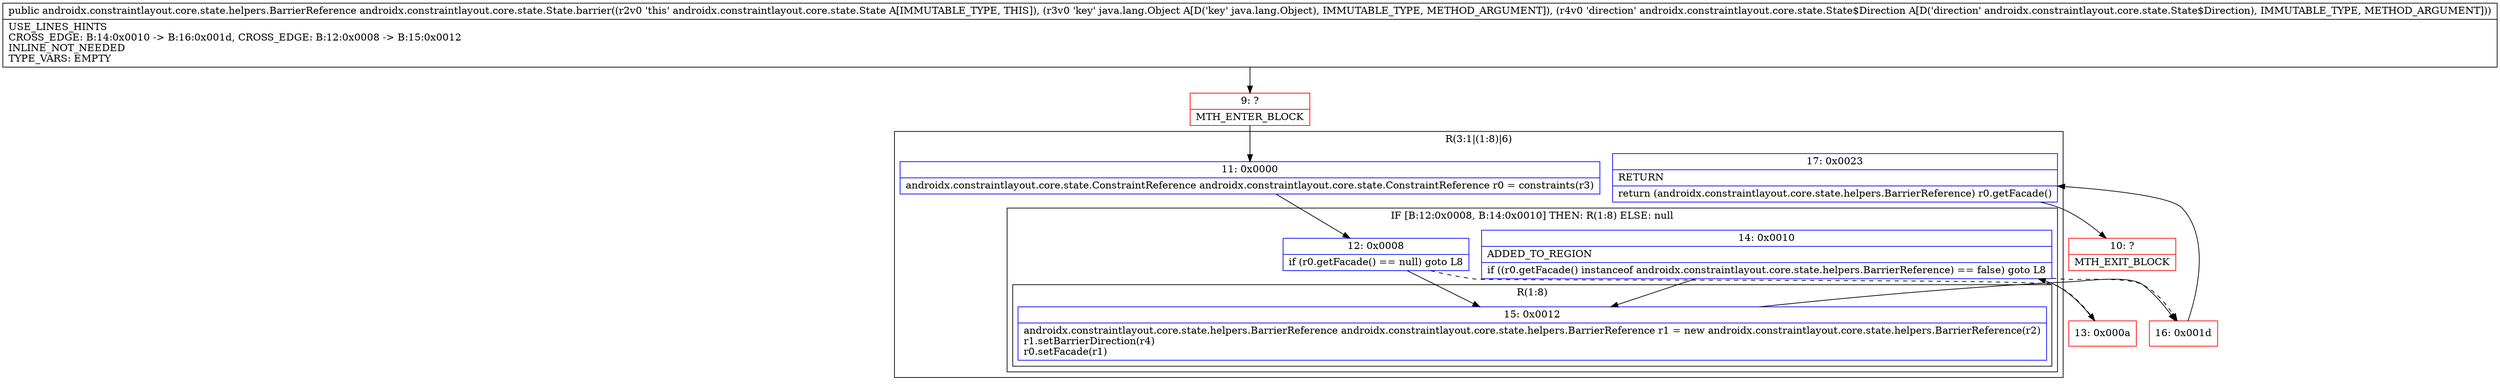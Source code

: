 digraph "CFG forandroidx.constraintlayout.core.state.State.barrier(Ljava\/lang\/Object;Landroidx\/constraintlayout\/core\/state\/State$Direction;)Landroidx\/constraintlayout\/core\/state\/helpers\/BarrierReference;" {
subgraph cluster_Region_1596685446 {
label = "R(3:1|(1:8)|6)";
node [shape=record,color=blue];
Node_11 [shape=record,label="{11\:\ 0x0000|androidx.constraintlayout.core.state.ConstraintReference androidx.constraintlayout.core.state.ConstraintReference r0 = constraints(r3)\l}"];
subgraph cluster_IfRegion_1066922655 {
label = "IF [B:12:0x0008, B:14:0x0010] THEN: R(1:8) ELSE: null";
node [shape=record,color=blue];
Node_12 [shape=record,label="{12\:\ 0x0008|if (r0.getFacade() == null) goto L8\l}"];
Node_14 [shape=record,label="{14\:\ 0x0010|ADDED_TO_REGION\l|if ((r0.getFacade() instanceof androidx.constraintlayout.core.state.helpers.BarrierReference) == false) goto L8\l}"];
subgraph cluster_Region_1800932679 {
label = "R(1:8)";
node [shape=record,color=blue];
Node_15 [shape=record,label="{15\:\ 0x0012|androidx.constraintlayout.core.state.helpers.BarrierReference androidx.constraintlayout.core.state.helpers.BarrierReference r1 = new androidx.constraintlayout.core.state.helpers.BarrierReference(r2)\lr1.setBarrierDirection(r4)\lr0.setFacade(r1)\l}"];
}
}
Node_17 [shape=record,label="{17\:\ 0x0023|RETURN\l|return (androidx.constraintlayout.core.state.helpers.BarrierReference) r0.getFacade()\l}"];
}
Node_9 [shape=record,color=red,label="{9\:\ ?|MTH_ENTER_BLOCK\l}"];
Node_13 [shape=record,color=red,label="{13\:\ 0x000a}"];
Node_16 [shape=record,color=red,label="{16\:\ 0x001d}"];
Node_10 [shape=record,color=red,label="{10\:\ ?|MTH_EXIT_BLOCK\l}"];
MethodNode[shape=record,label="{public androidx.constraintlayout.core.state.helpers.BarrierReference androidx.constraintlayout.core.state.State.barrier((r2v0 'this' androidx.constraintlayout.core.state.State A[IMMUTABLE_TYPE, THIS]), (r3v0 'key' java.lang.Object A[D('key' java.lang.Object), IMMUTABLE_TYPE, METHOD_ARGUMENT]), (r4v0 'direction' androidx.constraintlayout.core.state.State$Direction A[D('direction' androidx.constraintlayout.core.state.State$Direction), IMMUTABLE_TYPE, METHOD_ARGUMENT]))  | USE_LINES_HINTS\lCROSS_EDGE: B:14:0x0010 \-\> B:16:0x001d, CROSS_EDGE: B:12:0x0008 \-\> B:15:0x0012\lINLINE_NOT_NEEDED\lTYPE_VARS: EMPTY\l}"];
MethodNode -> Node_9;Node_11 -> Node_12;
Node_12 -> Node_13[style=dashed];
Node_12 -> Node_15;
Node_14 -> Node_15;
Node_14 -> Node_16[style=dashed];
Node_15 -> Node_16;
Node_17 -> Node_10;
Node_9 -> Node_11;
Node_13 -> Node_14;
Node_16 -> Node_17;
}

